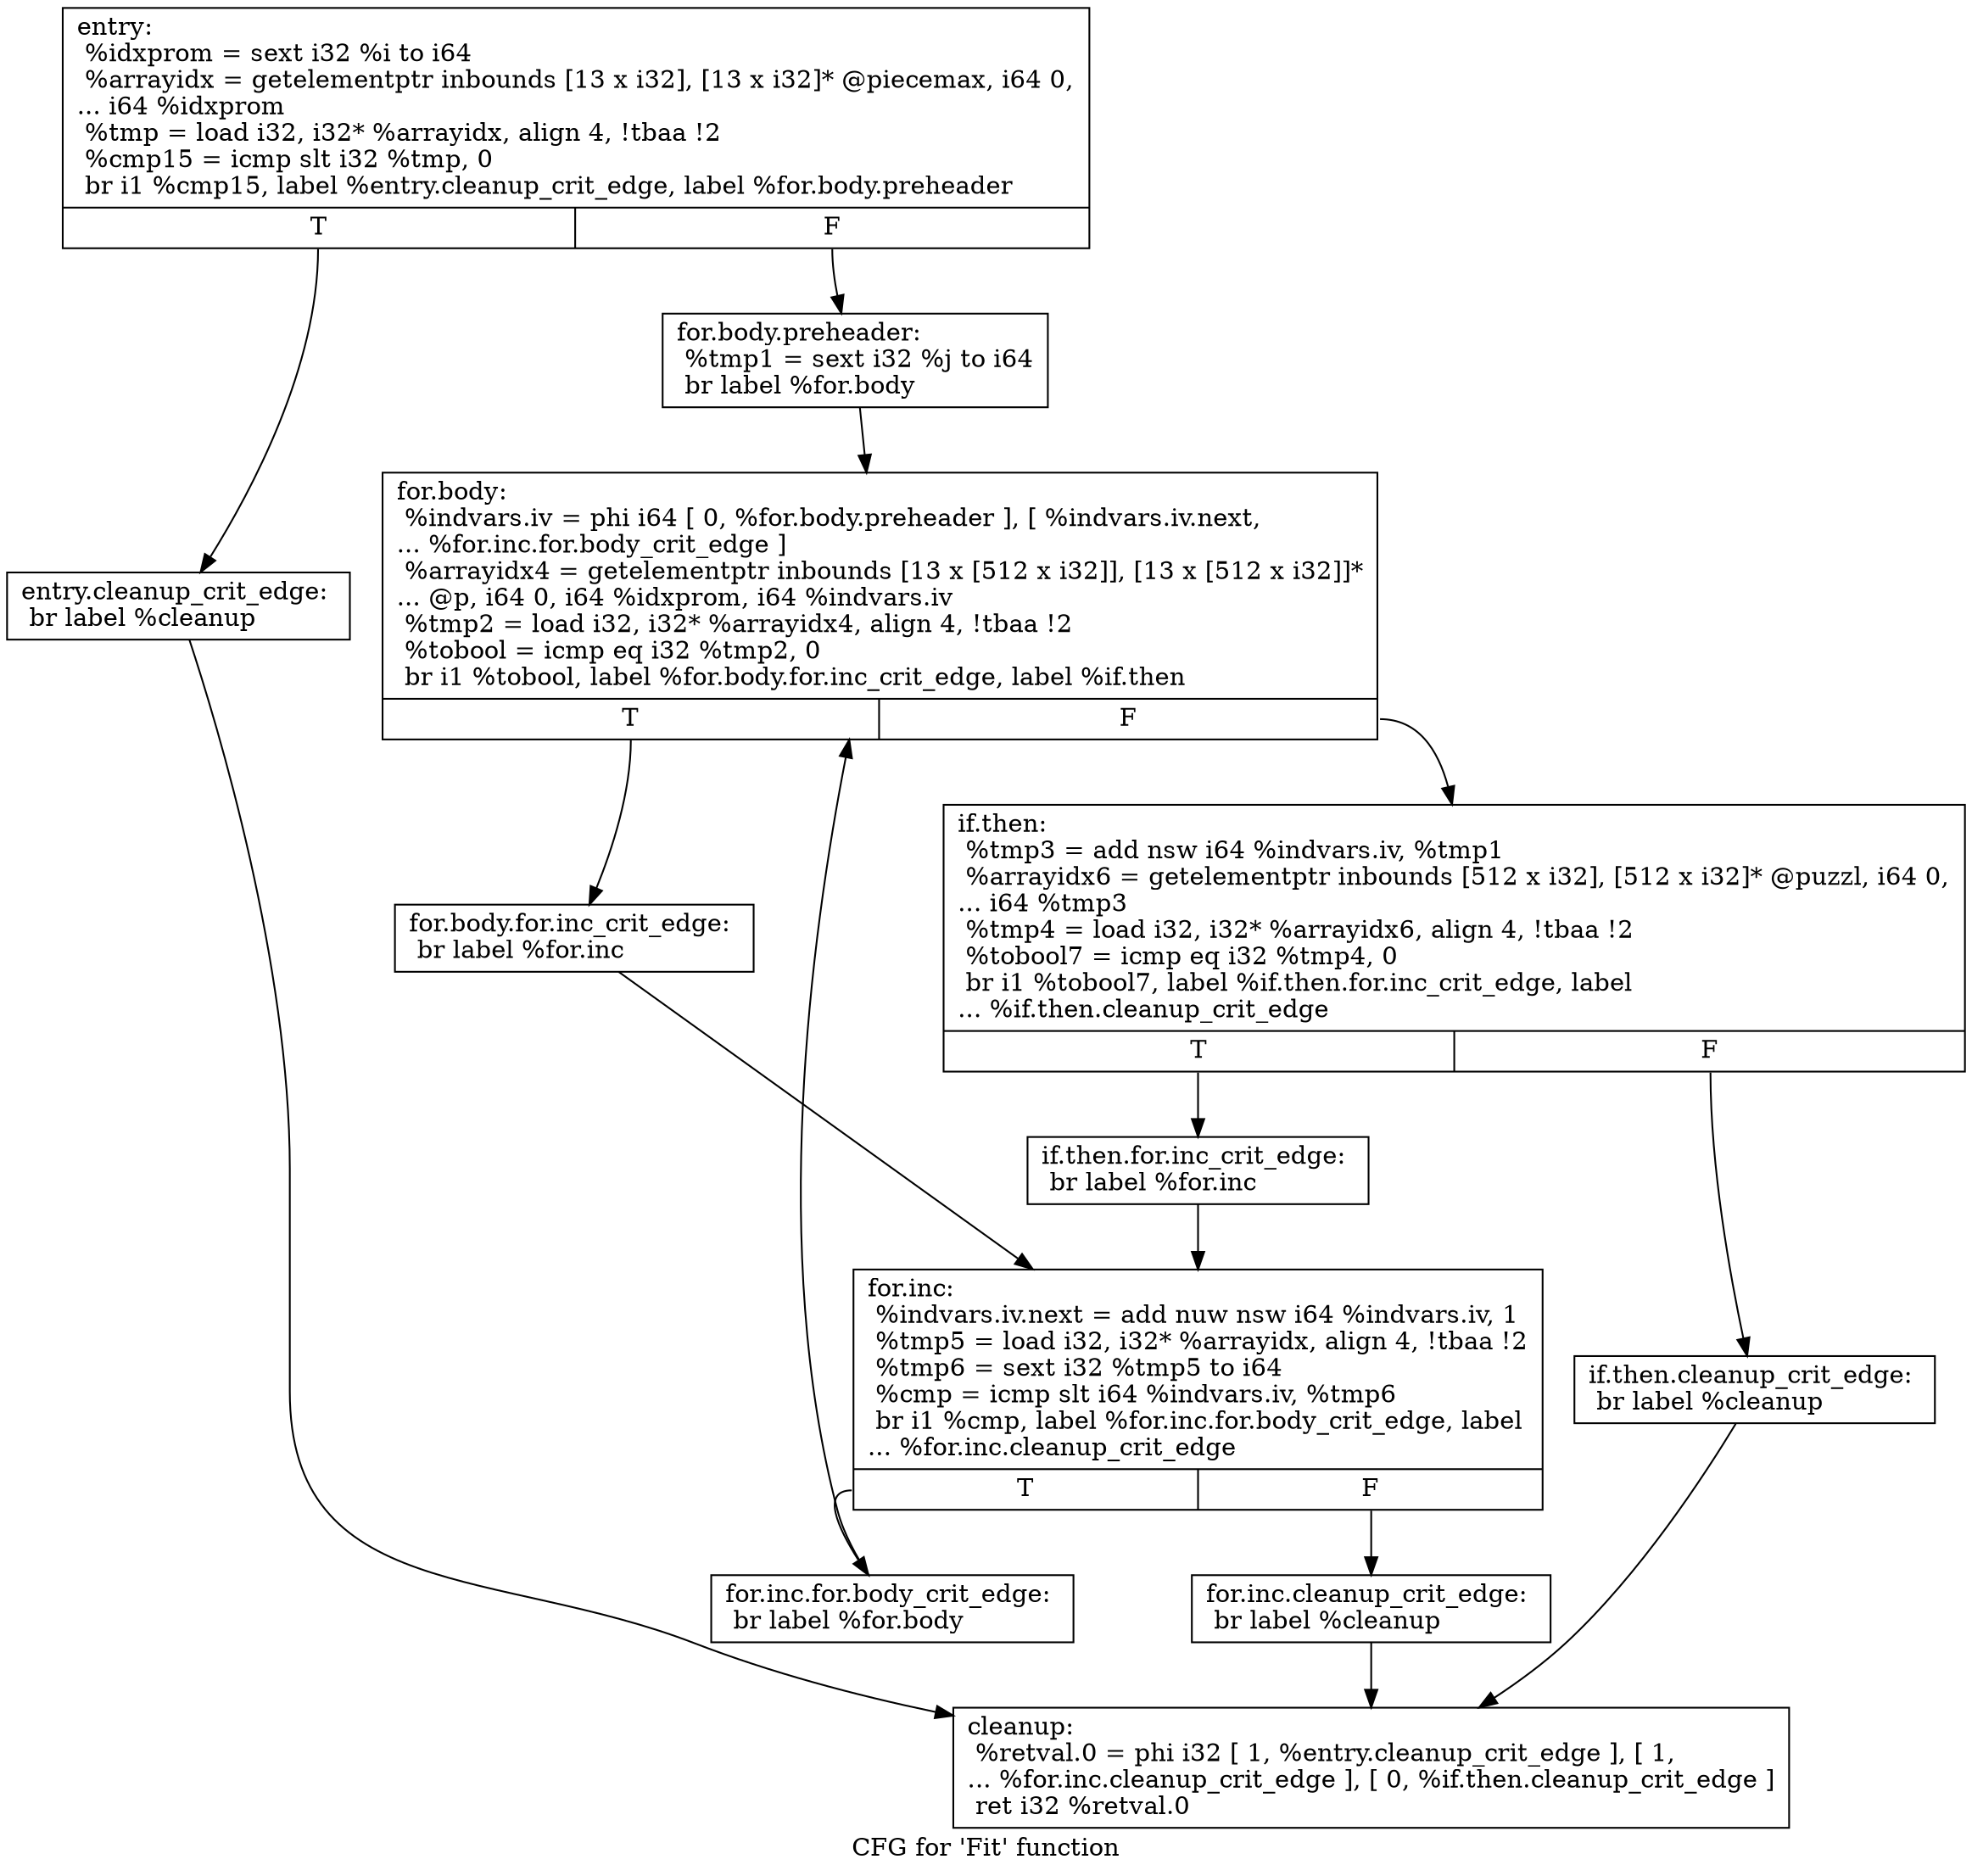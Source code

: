 digraph "CFG for 'Fit' function" {
	label="CFG for 'Fit' function";

	Node0x88b8f80 [shape=record,label="{entry:\l  %idxprom = sext i32 %i to i64\l  %arrayidx = getelementptr inbounds [13 x i32], [13 x i32]* @piecemax, i64 0,\l... i64 %idxprom\l  %tmp = load i32, i32* %arrayidx, align 4, !tbaa !2\l  %cmp15 = icmp slt i32 %tmp, 0\l  br i1 %cmp15, label %entry.cleanup_crit_edge, label %for.body.preheader\l|{<s0>T|<s1>F}}"];
	Node0x88b8f80:s0 -> Node0x88b5320;
	Node0x88b8f80:s1 -> Node0x88b5370;
	Node0x88b5320 [shape=record,label="{entry.cleanup_crit_edge:                          \l  br label %cleanup\l}"];
	Node0x88b5320 -> Node0x88bfe50;
	Node0x88b5370 [shape=record,label="{for.body.preheader:                               \l  %tmp1 = sext i32 %j to i64\l  br label %for.body\l}"];
	Node0x88b5370 -> Node0x88b53c0;
	Node0x88b53c0 [shape=record,label="{for.body:                                         \l  %indvars.iv = phi i64 [ 0, %for.body.preheader ], [ %indvars.iv.next,\l... %for.inc.for.body_crit_edge ]\l  %arrayidx4 = getelementptr inbounds [13 x [512 x i32]], [13 x [512 x i32]]*\l... @p, i64 0, i64 %idxprom, i64 %indvars.iv\l  %tmp2 = load i32, i32* %arrayidx4, align 4, !tbaa !2\l  %tobool = icmp eq i32 %tmp2, 0\l  br i1 %tobool, label %for.body.for.inc_crit_edge, label %if.then\l|{<s0>T|<s1>F}}"];
	Node0x88b53c0:s0 -> Node0x88b5410;
	Node0x88b53c0:s1 -> Node0x88b5460;
	Node0x88b5410 [shape=record,label="{for.body.for.inc_crit_edge:                       \l  br label %for.inc\l}"];
	Node0x88b5410 -> Node0x88bfd60;
	Node0x88b5460 [shape=record,label="{if.then:                                          \l  %tmp3 = add nsw i64 %indvars.iv, %tmp1\l  %arrayidx6 = getelementptr inbounds [512 x i32], [512 x i32]* @puzzl, i64 0,\l... i64 %tmp3\l  %tmp4 = load i32, i32* %arrayidx6, align 4, !tbaa !2\l  %tobool7 = icmp eq i32 %tmp4, 0\l  br i1 %tobool7, label %if.then.for.inc_crit_edge, label\l... %if.then.cleanup_crit_edge\l|{<s0>T|<s1>F}}"];
	Node0x88b5460:s0 -> Node0x88bfd10;
	Node0x88b5460:s1 -> Node0x88bfcc0;
	Node0x88bfcc0 [shape=record,label="{if.then.cleanup_crit_edge:                        \l  br label %cleanup\l}"];
	Node0x88bfcc0 -> Node0x88bfe50;
	Node0x88bfd10 [shape=record,label="{if.then.for.inc_crit_edge:                        \l  br label %for.inc\l}"];
	Node0x88bfd10 -> Node0x88bfd60;
	Node0x88bfd60 [shape=record,label="{for.inc:                                          \l  %indvars.iv.next = add nuw nsw i64 %indvars.iv, 1\l  %tmp5 = load i32, i32* %arrayidx, align 4, !tbaa !2\l  %tmp6 = sext i32 %tmp5 to i64\l  %cmp = icmp slt i64 %indvars.iv, %tmp6\l  br i1 %cmp, label %for.inc.for.body_crit_edge, label\l... %for.inc.cleanup_crit_edge\l|{<s0>T|<s1>F}}"];
	Node0x88bfd60:s0 -> Node0x88bfe00;
	Node0x88bfd60:s1 -> Node0x88bfdb0;
	Node0x88bfdb0 [shape=record,label="{for.inc.cleanup_crit_edge:                        \l  br label %cleanup\l}"];
	Node0x88bfdb0 -> Node0x88bfe50;
	Node0x88bfe00 [shape=record,label="{for.inc.for.body_crit_edge:                       \l  br label %for.body\l}"];
	Node0x88bfe00 -> Node0x88b53c0;
	Node0x88bfe50 [shape=record,label="{cleanup:                                          \l  %retval.0 = phi i32 [ 1, %entry.cleanup_crit_edge ], [ 1,\l... %for.inc.cleanup_crit_edge ], [ 0, %if.then.cleanup_crit_edge ]\l  ret i32 %retval.0\l}"];
}
